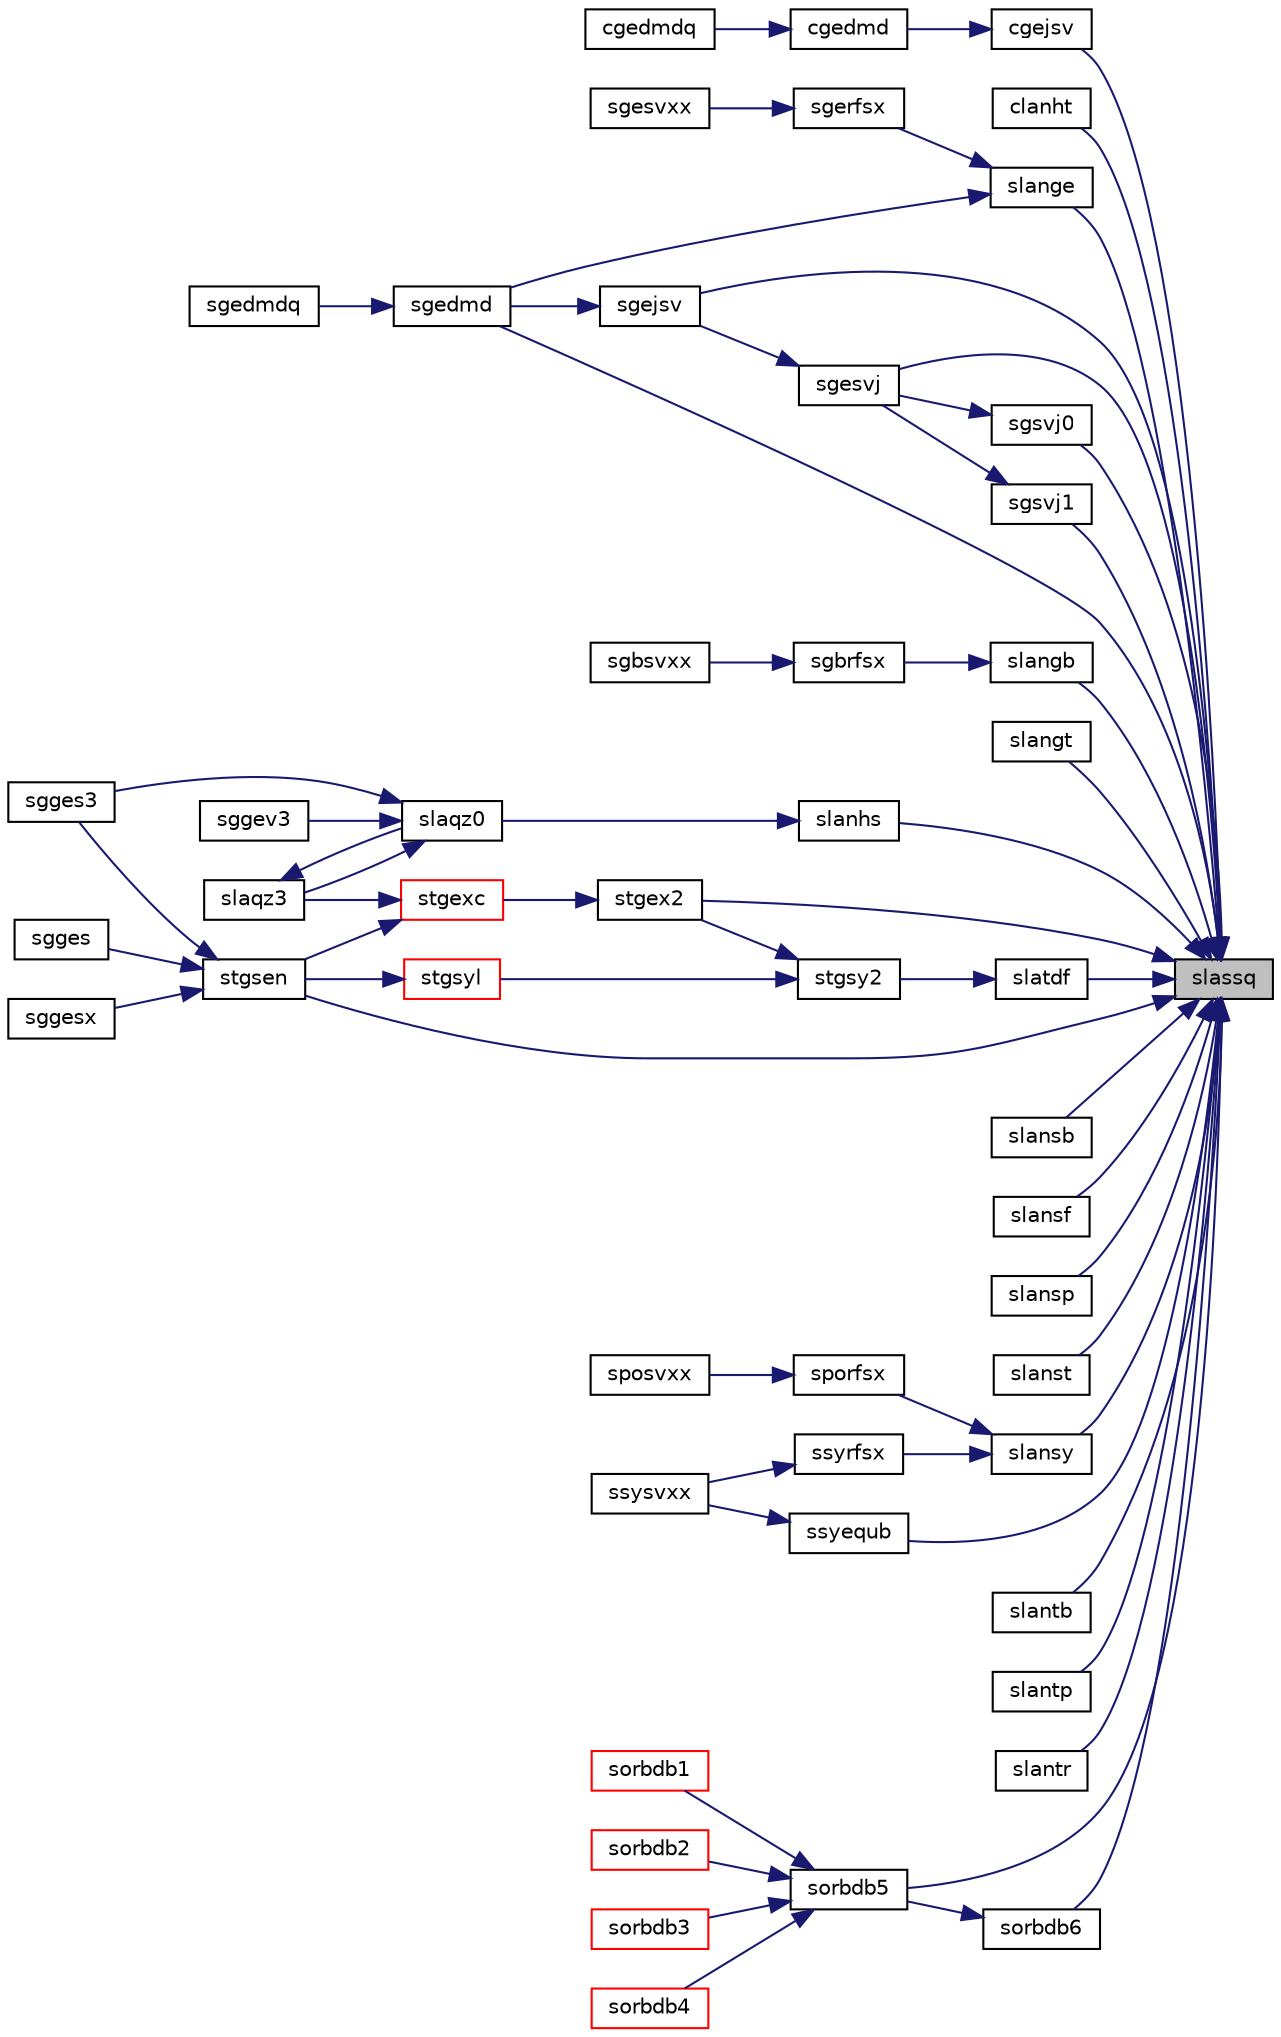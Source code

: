digraph "slassq"
{
 // LATEX_PDF_SIZE
  edge [fontname="Helvetica",fontsize="10",labelfontname="Helvetica",labelfontsize="10"];
  node [fontname="Helvetica",fontsize="10",shape=record];
  rankdir="RL";
  Node1 [label="slassq",height=0.2,width=0.4,color="black", fillcolor="grey75", style="filled", fontcolor="black",tooltip="SLASSQ updates a sum of squares represented in scaled form."];
  Node1 -> Node2 [dir="back",color="midnightblue",fontsize="10",style="solid",fontname="Helvetica"];
  Node2 [label="cgejsv",height=0.2,width=0.4,color="black", fillcolor="white", style="filled",URL="$cgejsv_8f.html#a180e586691d6b25d7abc45fc79670906",tooltip="CGEJSV"];
  Node2 -> Node3 [dir="back",color="midnightblue",fontsize="10",style="solid",fontname="Helvetica"];
  Node3 [label="cgedmd",height=0.2,width=0.4,color="black", fillcolor="white", style="filled",URL="$cgedmd_8f90.html#ae20a5be20e93752e6a0f2e85b78d5a96",tooltip="CGEDMD computes the Dynamic Mode Decomposition (DMD) for a pair of data snapshot matrices."];
  Node3 -> Node4 [dir="back",color="midnightblue",fontsize="10",style="solid",fontname="Helvetica"];
  Node4 [label="cgedmdq",height=0.2,width=0.4,color="black", fillcolor="white", style="filled",URL="$cgedmdq_8f90.html#a80108eada0975658d093e7bfd753b623",tooltip="CGEDMDQ computes the Dynamic Mode Decomposition (DMD) for a pair of data snapshot matrices."];
  Node1 -> Node5 [dir="back",color="midnightblue",fontsize="10",style="solid",fontname="Helvetica"];
  Node5 [label="clanht",height=0.2,width=0.4,color="black", fillcolor="white", style="filled",URL="$clanht_8f.html#adfea8107e1eab15a58531132e08392cb",tooltip="CLANHT returns the value of the 1-norm, or the Frobenius norm, or the infinity norm,..."];
  Node1 -> Node6 [dir="back",color="midnightblue",fontsize="10",style="solid",fontname="Helvetica"];
  Node6 [label="sgedmd",height=0.2,width=0.4,color="black", fillcolor="white", style="filled",URL="$sgedmd_8f90.html#a2620fdd695c7f51cddc90e332eb57971",tooltip="SGEDMD computes the Dynamic Mode Decomposition (DMD) for a pair of data snapshot matrices."];
  Node6 -> Node7 [dir="back",color="midnightblue",fontsize="10",style="solid",fontname="Helvetica"];
  Node7 [label="sgedmdq",height=0.2,width=0.4,color="black", fillcolor="white", style="filled",URL="$sgedmdq_8f90.html#a1d1fe0497679b62b0084bfbdf54063f2",tooltip="SGEDMDQ computes the Dynamic Mode Decomposition (DMD) for a pair of data snapshot matrices."];
  Node1 -> Node8 [dir="back",color="midnightblue",fontsize="10",style="solid",fontname="Helvetica"];
  Node8 [label="sgejsv",height=0.2,width=0.4,color="black", fillcolor="white", style="filled",URL="$sgejsv_8f.html#a4b629535d69b782d6421518962e639f1",tooltip="SGEJSV"];
  Node8 -> Node6 [dir="back",color="midnightblue",fontsize="10",style="solid",fontname="Helvetica"];
  Node1 -> Node9 [dir="back",color="midnightblue",fontsize="10",style="solid",fontname="Helvetica"];
  Node9 [label="sgesvj",height=0.2,width=0.4,color="black", fillcolor="white", style="filled",URL="$sgesvj_8f.html#a461f4ac32685a5ca30e293ee73d32920",tooltip="SGESVJ"];
  Node9 -> Node8 [dir="back",color="midnightblue",fontsize="10",style="solid",fontname="Helvetica"];
  Node1 -> Node10 [dir="back",color="midnightblue",fontsize="10",style="solid",fontname="Helvetica"];
  Node10 [label="sgsvj0",height=0.2,width=0.4,color="black", fillcolor="white", style="filled",URL="$sgsvj0_8f.html#a7eefc2e25efd6bba438cc1b957f186ea",tooltip="SGSVJ0 pre-processor for the routine sgesvj."];
  Node10 -> Node9 [dir="back",color="midnightblue",fontsize="10",style="solid",fontname="Helvetica"];
  Node1 -> Node11 [dir="back",color="midnightblue",fontsize="10",style="solid",fontname="Helvetica"];
  Node11 [label="sgsvj1",height=0.2,width=0.4,color="black", fillcolor="white", style="filled",URL="$sgsvj1_8f.html#a6f84cb1058d270d2142f738950603081",tooltip="SGSVJ1 pre-processor for the routine sgesvj, applies Jacobi rotations targeting only particular pivot..."];
  Node11 -> Node9 [dir="back",color="midnightblue",fontsize="10",style="solid",fontname="Helvetica"];
  Node1 -> Node12 [dir="back",color="midnightblue",fontsize="10",style="solid",fontname="Helvetica"];
  Node12 [label="slangb",height=0.2,width=0.4,color="black", fillcolor="white", style="filled",URL="$slangb_8f.html#af4b60512534024c921af88def5b806b7",tooltip="SLANGB returns the value of the 1-norm, Frobenius norm, infinity-norm, or the largest absolute value ..."];
  Node12 -> Node13 [dir="back",color="midnightblue",fontsize="10",style="solid",fontname="Helvetica"];
  Node13 [label="sgbrfsx",height=0.2,width=0.4,color="black", fillcolor="white", style="filled",URL="$sgbrfsx_8f.html#a4b997132d5e41418449796f85b12fcc5",tooltip="SGBRFSX"];
  Node13 -> Node14 [dir="back",color="midnightblue",fontsize="10",style="solid",fontname="Helvetica"];
  Node14 [label="sgbsvxx",height=0.2,width=0.4,color="black", fillcolor="white", style="filled",URL="$sgbsvxx_8f.html#ab7b2d018021516f6f0b0f4f6199f32ae",tooltip="SGBSVXX computes the solution to system of linear equations A * X = B for GB matrices"];
  Node1 -> Node15 [dir="back",color="midnightblue",fontsize="10",style="solid",fontname="Helvetica"];
  Node15 [label="slange",height=0.2,width=0.4,color="black", fillcolor="white", style="filled",URL="$slange_8f.html#a459d27829607393670ef7de8a6914933",tooltip="SLANGE returns the value of the 1-norm, Frobenius norm, infinity-norm, or the largest absolute value ..."];
  Node15 -> Node6 [dir="back",color="midnightblue",fontsize="10",style="solid",fontname="Helvetica"];
  Node15 -> Node16 [dir="back",color="midnightblue",fontsize="10",style="solid",fontname="Helvetica"];
  Node16 [label="sgerfsx",height=0.2,width=0.4,color="black", fillcolor="white", style="filled",URL="$sgerfsx_8f.html#ad283ab77593ac86c29172972b41f917b",tooltip="SGERFSX"];
  Node16 -> Node17 [dir="back",color="midnightblue",fontsize="10",style="solid",fontname="Helvetica"];
  Node17 [label="sgesvxx",height=0.2,width=0.4,color="black", fillcolor="white", style="filled",URL="$sgesvxx_8f.html#ad499b2a1b47541ff7f97aaaca16025e9",tooltip="SGESVXX computes the solution to system of linear equations A * X = B for GE matrices"];
  Node1 -> Node18 [dir="back",color="midnightblue",fontsize="10",style="solid",fontname="Helvetica"];
  Node18 [label="slangt",height=0.2,width=0.4,color="black", fillcolor="white", style="filled",URL="$slangt_8f.html#aa6d54cdca527040f9f299c1209e55f4d",tooltip="SLANGT returns the value of the 1-norm, Frobenius norm, infinity-norm, or the largest absolute value ..."];
  Node1 -> Node19 [dir="back",color="midnightblue",fontsize="10",style="solid",fontname="Helvetica"];
  Node19 [label="slanhs",height=0.2,width=0.4,color="black", fillcolor="white", style="filled",URL="$slanhs_8f.html#ad693bc2cae886cf7800ecc0f130d1657",tooltip="SLANHS returns the value of the 1-norm, Frobenius norm, infinity-norm, or the largest absolute value ..."];
  Node19 -> Node20 [dir="back",color="midnightblue",fontsize="10",style="solid",fontname="Helvetica"];
  Node20 [label="slaqz0",height=0.2,width=0.4,color="black", fillcolor="white", style="filled",URL="$slaqz0_8f.html#ad7e1d2d77ede5cb50a673445ea956f49",tooltip="SLAQZ0"];
  Node20 -> Node21 [dir="back",color="midnightblue",fontsize="10",style="solid",fontname="Helvetica"];
  Node21 [label="sgges3",height=0.2,width=0.4,color="black", fillcolor="white", style="filled",URL="$sgges3_8f.html#aa38a73620b45cbe5a9b1803351a28dbb",tooltip="SGGES3 computes the eigenvalues, the Schur form, and, optionally, the matrix of Schur vectors for GE ..."];
  Node20 -> Node22 [dir="back",color="midnightblue",fontsize="10",style="solid",fontname="Helvetica"];
  Node22 [label="sggev3",height=0.2,width=0.4,color="black", fillcolor="white", style="filled",URL="$sggev3_8f.html#a7c33384acda01bd5c62e87213eb2f2f9",tooltip="SGGEV3 computes the eigenvalues and, optionally, the left and/or right eigenvectors for GE matrices (..."];
  Node20 -> Node23 [dir="back",color="midnightblue",fontsize="10",style="solid",fontname="Helvetica"];
  Node23 [label="slaqz3",height=0.2,width=0.4,color="black", fillcolor="white", style="filled",URL="$slaqz3_8f.html#a8dad4aabc60c0b1cdc76901db8f195e2",tooltip="SLAQZ3"];
  Node23 -> Node20 [dir="back",color="midnightblue",fontsize="10",style="solid",fontname="Helvetica"];
  Node1 -> Node24 [dir="back",color="midnightblue",fontsize="10",style="solid",fontname="Helvetica"];
  Node24 [label="slansb",height=0.2,width=0.4,color="black", fillcolor="white", style="filled",URL="$slansb_8f.html#aeb405a9873dc7c641c3451bc6d9f9eb3",tooltip="SLANSB returns the value of the 1-norm, or the Frobenius norm, or the infinity norm,..."];
  Node1 -> Node25 [dir="back",color="midnightblue",fontsize="10",style="solid",fontname="Helvetica"];
  Node25 [label="slansf",height=0.2,width=0.4,color="black", fillcolor="white", style="filled",URL="$slansf_8f.html#ab30db625e5fa89c6d74a5907db2a185f",tooltip="SLANSF"];
  Node1 -> Node26 [dir="back",color="midnightblue",fontsize="10",style="solid",fontname="Helvetica"];
  Node26 [label="slansp",height=0.2,width=0.4,color="black", fillcolor="white", style="filled",URL="$slansp_8f.html#a28f090964e3f55fbd07501d23f19224d",tooltip="SLANSP returns the value of the 1-norm, or the Frobenius norm, or the infinity norm,..."];
  Node1 -> Node27 [dir="back",color="midnightblue",fontsize="10",style="solid",fontname="Helvetica"];
  Node27 [label="slanst",height=0.2,width=0.4,color="black", fillcolor="white", style="filled",URL="$slanst_8f.html#a3f856bc9099be84550d6c98ed9a3c810",tooltip="SLANST returns the value of the 1-norm, or the Frobenius norm, or the infinity norm,..."];
  Node1 -> Node28 [dir="back",color="midnightblue",fontsize="10",style="solid",fontname="Helvetica"];
  Node28 [label="slansy",height=0.2,width=0.4,color="black", fillcolor="white", style="filled",URL="$slansy_8f.html#a611e1beaaad792e0753a47723c8380ed",tooltip="SLANSY returns the value of the 1-norm, or the Frobenius norm, or the infinity norm,..."];
  Node28 -> Node29 [dir="back",color="midnightblue",fontsize="10",style="solid",fontname="Helvetica"];
  Node29 [label="sporfsx",height=0.2,width=0.4,color="black", fillcolor="white", style="filled",URL="$sporfsx_8f.html#a1c4ce423c2ec828b01d52cad754c5d80",tooltip="SPORFSX"];
  Node29 -> Node30 [dir="back",color="midnightblue",fontsize="10",style="solid",fontname="Helvetica"];
  Node30 [label="sposvxx",height=0.2,width=0.4,color="black", fillcolor="white", style="filled",URL="$sposvxx_8f.html#acbfa9b618a123b2a3d997f3533b9e044",tooltip="SPOSVXX computes the solution to system of linear equations A * X = B for PO matrices"];
  Node28 -> Node31 [dir="back",color="midnightblue",fontsize="10",style="solid",fontname="Helvetica"];
  Node31 [label="ssyrfsx",height=0.2,width=0.4,color="black", fillcolor="white", style="filled",URL="$ssyrfsx_8f.html#a40ae1ffd0fcd22c6a196c09fa660a5cd",tooltip="SSYRFSX"];
  Node31 -> Node32 [dir="back",color="midnightblue",fontsize="10",style="solid",fontname="Helvetica"];
  Node32 [label="ssysvxx",height=0.2,width=0.4,color="black", fillcolor="white", style="filled",URL="$ssysvxx_8f.html#a51a2949a0275d2b847fa087131989fcd",tooltip="SSYSVXX"];
  Node1 -> Node33 [dir="back",color="midnightblue",fontsize="10",style="solid",fontname="Helvetica"];
  Node33 [label="slantb",height=0.2,width=0.4,color="black", fillcolor="white", style="filled",URL="$slantb_8f.html#ac8f4242308e9e91235f38af30854043a",tooltip="SLANTB returns the value of the 1-norm, or the Frobenius norm, or the infinity norm,..."];
  Node1 -> Node34 [dir="back",color="midnightblue",fontsize="10",style="solid",fontname="Helvetica"];
  Node34 [label="slantp",height=0.2,width=0.4,color="black", fillcolor="white", style="filled",URL="$slantp_8f.html#a7a44c5f885f4751a1e15415ab5fcb8d3",tooltip="SLANTP returns the value of the 1-norm, or the Frobenius norm, or the infinity norm,..."];
  Node1 -> Node35 [dir="back",color="midnightblue",fontsize="10",style="solid",fontname="Helvetica"];
  Node35 [label="slantr",height=0.2,width=0.4,color="black", fillcolor="white", style="filled",URL="$slantr_8f.html#a7f85aba614caf2143d06b023d4137581",tooltip="SLANTR returns the value of the 1-norm, or the Frobenius norm, or the infinity norm,..."];
  Node1 -> Node36 [dir="back",color="midnightblue",fontsize="10",style="solid",fontname="Helvetica"];
  Node36 [label="slatdf",height=0.2,width=0.4,color="black", fillcolor="white", style="filled",URL="$slatdf_8f.html#aeaf9920f8087f98e9efb95bab9d8cb6a",tooltip="SLATDF uses the LU factorization of the n-by-n matrix computed by sgetc2 and computes a contribution ..."];
  Node36 -> Node37 [dir="back",color="midnightblue",fontsize="10",style="solid",fontname="Helvetica"];
  Node37 [label="stgsy2",height=0.2,width=0.4,color="black", fillcolor="white", style="filled",URL="$stgsy2_8f.html#a739f7e0603f9635371aad0683dae1dbb",tooltip="STGSY2 solves the generalized Sylvester equation (unblocked algorithm)."];
  Node37 -> Node38 [dir="back",color="midnightblue",fontsize="10",style="solid",fontname="Helvetica"];
  Node38 [label="stgex2",height=0.2,width=0.4,color="black", fillcolor="white", style="filled",URL="$stgex2_8f.html#a291b344e4ed84af6cdba9a6d1efce24b",tooltip="STGEX2 swaps adjacent diagonal blocks in an upper (quasi) triangular matrix pair by an orthogonal equ..."];
  Node38 -> Node39 [dir="back",color="midnightblue",fontsize="10",style="solid",fontname="Helvetica"];
  Node39 [label="stgexc",height=0.2,width=0.4,color="red", fillcolor="white", style="filled",URL="$stgexc_8f.html#a1af98b467b76dca2231f57debae966c5",tooltip="STGEXC"];
  Node39 -> Node23 [dir="back",color="midnightblue",fontsize="10",style="solid",fontname="Helvetica"];
  Node39 -> Node40 [dir="back",color="midnightblue",fontsize="10",style="solid",fontname="Helvetica"];
  Node40 [label="stgsen",height=0.2,width=0.4,color="black", fillcolor="white", style="filled",URL="$stgsen_8f.html#a4f229aaf6520b747952147327f94a0d3",tooltip="STGSEN"];
  Node40 -> Node41 [dir="back",color="midnightblue",fontsize="10",style="solid",fontname="Helvetica"];
  Node41 [label="sgges",height=0.2,width=0.4,color="black", fillcolor="white", style="filled",URL="$sgges_8f.html#a6a36f16104f3f8ae8e499cc7efaa2195",tooltip="SGGES computes the eigenvalues, the Schur form, and, optionally, the matrix of Schur vectors for GE m..."];
  Node40 -> Node21 [dir="back",color="midnightblue",fontsize="10",style="solid",fontname="Helvetica"];
  Node40 -> Node42 [dir="back",color="midnightblue",fontsize="10",style="solid",fontname="Helvetica"];
  Node42 [label="sggesx",height=0.2,width=0.4,color="black", fillcolor="white", style="filled",URL="$sggesx_8f.html#ac04eec62b6a153d74e425961e9704fde",tooltip="SGGESX computes the eigenvalues, the Schur form, and, optionally, the matrix of Schur vectors for GE ..."];
  Node37 -> Node45 [dir="back",color="midnightblue",fontsize="10",style="solid",fontname="Helvetica"];
  Node45 [label="stgsyl",height=0.2,width=0.4,color="red", fillcolor="white", style="filled",URL="$stgsyl_8f.html#a7be8a5fb25c1b67ea888747c1334d996",tooltip="STGSYL"];
  Node45 -> Node40 [dir="back",color="midnightblue",fontsize="10",style="solid",fontname="Helvetica"];
  Node1 -> Node46 [dir="back",color="midnightblue",fontsize="10",style="solid",fontname="Helvetica"];
  Node46 [label="sorbdb5",height=0.2,width=0.4,color="black", fillcolor="white", style="filled",URL="$sorbdb5_8f.html#abf51e243eca31fe1566decd4a629e5f6",tooltip="SORBDB5"];
  Node46 -> Node47 [dir="back",color="midnightblue",fontsize="10",style="solid",fontname="Helvetica"];
  Node47 [label="sorbdb1",height=0.2,width=0.4,color="red", fillcolor="white", style="filled",URL="$sorbdb1_8f.html#a31d935d8edae9da9d6e3b5edeb4998fa",tooltip="SORBDB1"];
  Node46 -> Node49 [dir="back",color="midnightblue",fontsize="10",style="solid",fontname="Helvetica"];
  Node49 [label="sorbdb2",height=0.2,width=0.4,color="red", fillcolor="white", style="filled",URL="$sorbdb2_8f.html#a9a5fd4f10e3895159d520bac57eb8683",tooltip="SORBDB2"];
  Node46 -> Node50 [dir="back",color="midnightblue",fontsize="10",style="solid",fontname="Helvetica"];
  Node50 [label="sorbdb3",height=0.2,width=0.4,color="red", fillcolor="white", style="filled",URL="$sorbdb3_8f.html#ae4752c68522d7218fd781383a7308c0f",tooltip="SORBDB3"];
  Node46 -> Node51 [dir="back",color="midnightblue",fontsize="10",style="solid",fontname="Helvetica"];
  Node51 [label="sorbdb4",height=0.2,width=0.4,color="red", fillcolor="white", style="filled",URL="$sorbdb4_8f.html#a6a8762a4542b580469de05b86e308330",tooltip="SORBDB4"];
  Node1 -> Node52 [dir="back",color="midnightblue",fontsize="10",style="solid",fontname="Helvetica"];
  Node52 [label="sorbdb6",height=0.2,width=0.4,color="black", fillcolor="white", style="filled",URL="$sorbdb6_8f.html#a36353c494c2aea670e72ed5dcea5201f",tooltip="SORBDB6"];
  Node52 -> Node46 [dir="back",color="midnightblue",fontsize="10",style="solid",fontname="Helvetica"];
  Node1 -> Node53 [dir="back",color="midnightblue",fontsize="10",style="solid",fontname="Helvetica"];
  Node53 [label="ssyequb",height=0.2,width=0.4,color="black", fillcolor="white", style="filled",URL="$ssyequb_8f.html#a1ab0d003e6854b5c84dc588a978a9e1f",tooltip="SSYEQUB"];
  Node53 -> Node32 [dir="back",color="midnightblue",fontsize="10",style="solid",fontname="Helvetica"];
  Node1 -> Node38 [dir="back",color="midnightblue",fontsize="10",style="solid",fontname="Helvetica"];
  Node1 -> Node40 [dir="back",color="midnightblue",fontsize="10",style="solid",fontname="Helvetica"];
}
